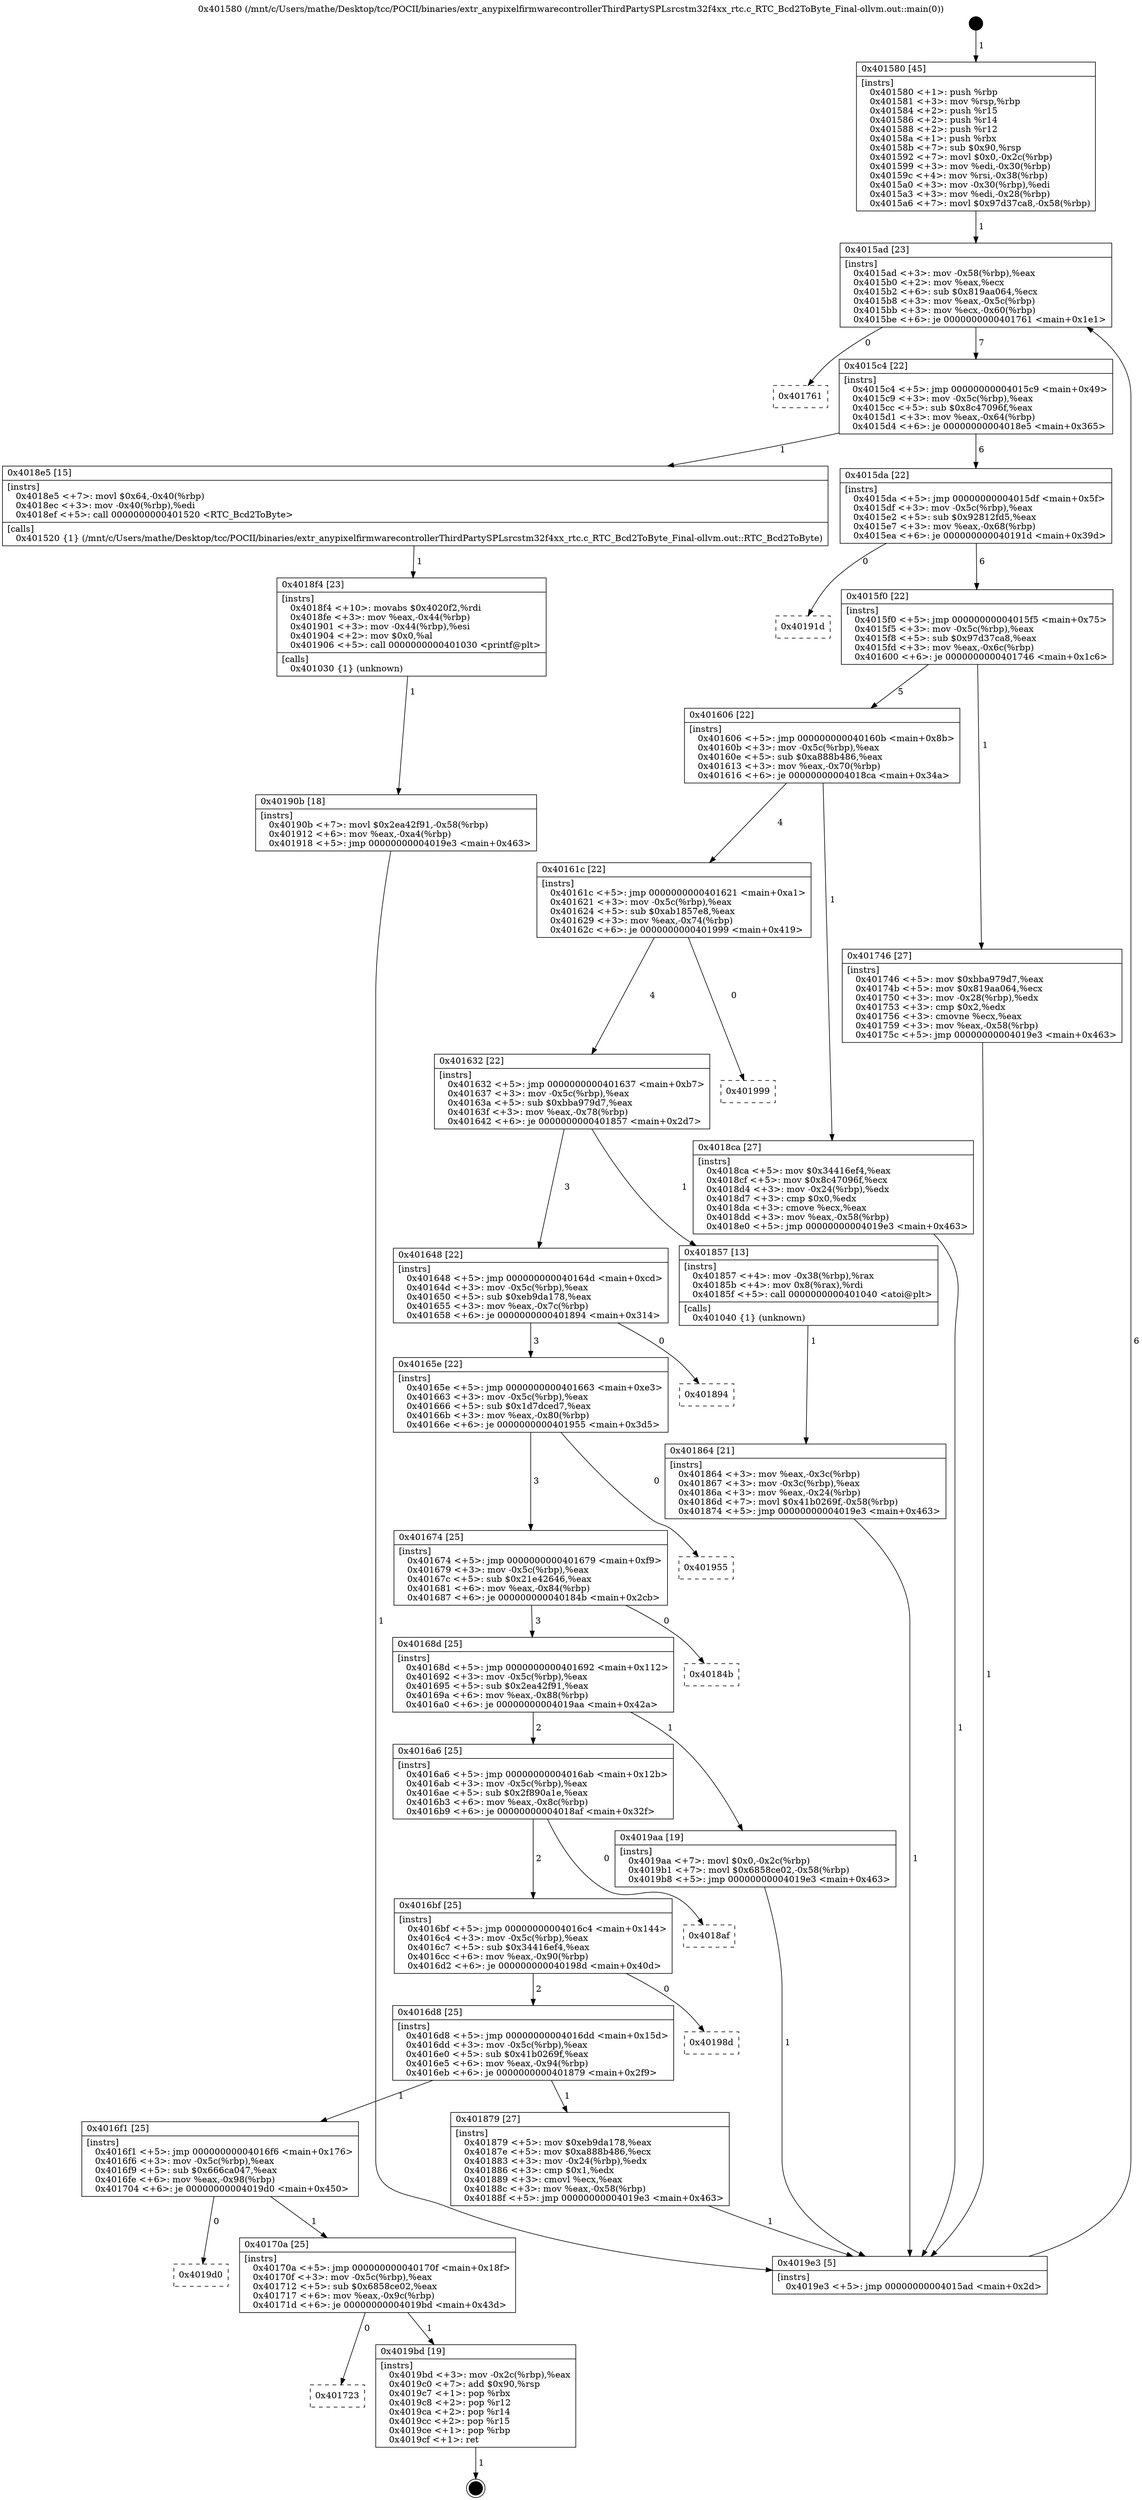 digraph "0x401580" {
  label = "0x401580 (/mnt/c/Users/mathe/Desktop/tcc/POCII/binaries/extr_anypixelfirmwarecontrollerThirdPartySPLsrcstm32f4xx_rtc.c_RTC_Bcd2ToByte_Final-ollvm.out::main(0))"
  labelloc = "t"
  node[shape=record]

  Entry [label="",width=0.3,height=0.3,shape=circle,fillcolor=black,style=filled]
  "0x4015ad" [label="{
     0x4015ad [23]\l
     | [instrs]\l
     &nbsp;&nbsp;0x4015ad \<+3\>: mov -0x58(%rbp),%eax\l
     &nbsp;&nbsp;0x4015b0 \<+2\>: mov %eax,%ecx\l
     &nbsp;&nbsp;0x4015b2 \<+6\>: sub $0x819aa064,%ecx\l
     &nbsp;&nbsp;0x4015b8 \<+3\>: mov %eax,-0x5c(%rbp)\l
     &nbsp;&nbsp;0x4015bb \<+3\>: mov %ecx,-0x60(%rbp)\l
     &nbsp;&nbsp;0x4015be \<+6\>: je 0000000000401761 \<main+0x1e1\>\l
  }"]
  "0x401761" [label="{
     0x401761\l
  }", style=dashed]
  "0x4015c4" [label="{
     0x4015c4 [22]\l
     | [instrs]\l
     &nbsp;&nbsp;0x4015c4 \<+5\>: jmp 00000000004015c9 \<main+0x49\>\l
     &nbsp;&nbsp;0x4015c9 \<+3\>: mov -0x5c(%rbp),%eax\l
     &nbsp;&nbsp;0x4015cc \<+5\>: sub $0x8c47096f,%eax\l
     &nbsp;&nbsp;0x4015d1 \<+3\>: mov %eax,-0x64(%rbp)\l
     &nbsp;&nbsp;0x4015d4 \<+6\>: je 00000000004018e5 \<main+0x365\>\l
  }"]
  Exit [label="",width=0.3,height=0.3,shape=circle,fillcolor=black,style=filled,peripheries=2]
  "0x4018e5" [label="{
     0x4018e5 [15]\l
     | [instrs]\l
     &nbsp;&nbsp;0x4018e5 \<+7\>: movl $0x64,-0x40(%rbp)\l
     &nbsp;&nbsp;0x4018ec \<+3\>: mov -0x40(%rbp),%edi\l
     &nbsp;&nbsp;0x4018ef \<+5\>: call 0000000000401520 \<RTC_Bcd2ToByte\>\l
     | [calls]\l
     &nbsp;&nbsp;0x401520 \{1\} (/mnt/c/Users/mathe/Desktop/tcc/POCII/binaries/extr_anypixelfirmwarecontrollerThirdPartySPLsrcstm32f4xx_rtc.c_RTC_Bcd2ToByte_Final-ollvm.out::RTC_Bcd2ToByte)\l
  }"]
  "0x4015da" [label="{
     0x4015da [22]\l
     | [instrs]\l
     &nbsp;&nbsp;0x4015da \<+5\>: jmp 00000000004015df \<main+0x5f\>\l
     &nbsp;&nbsp;0x4015df \<+3\>: mov -0x5c(%rbp),%eax\l
     &nbsp;&nbsp;0x4015e2 \<+5\>: sub $0x92812fd5,%eax\l
     &nbsp;&nbsp;0x4015e7 \<+3\>: mov %eax,-0x68(%rbp)\l
     &nbsp;&nbsp;0x4015ea \<+6\>: je 000000000040191d \<main+0x39d\>\l
  }"]
  "0x401723" [label="{
     0x401723\l
  }", style=dashed]
  "0x40191d" [label="{
     0x40191d\l
  }", style=dashed]
  "0x4015f0" [label="{
     0x4015f0 [22]\l
     | [instrs]\l
     &nbsp;&nbsp;0x4015f0 \<+5\>: jmp 00000000004015f5 \<main+0x75\>\l
     &nbsp;&nbsp;0x4015f5 \<+3\>: mov -0x5c(%rbp),%eax\l
     &nbsp;&nbsp;0x4015f8 \<+5\>: sub $0x97d37ca8,%eax\l
     &nbsp;&nbsp;0x4015fd \<+3\>: mov %eax,-0x6c(%rbp)\l
     &nbsp;&nbsp;0x401600 \<+6\>: je 0000000000401746 \<main+0x1c6\>\l
  }"]
  "0x4019bd" [label="{
     0x4019bd [19]\l
     | [instrs]\l
     &nbsp;&nbsp;0x4019bd \<+3\>: mov -0x2c(%rbp),%eax\l
     &nbsp;&nbsp;0x4019c0 \<+7\>: add $0x90,%rsp\l
     &nbsp;&nbsp;0x4019c7 \<+1\>: pop %rbx\l
     &nbsp;&nbsp;0x4019c8 \<+2\>: pop %r12\l
     &nbsp;&nbsp;0x4019ca \<+2\>: pop %r14\l
     &nbsp;&nbsp;0x4019cc \<+2\>: pop %r15\l
     &nbsp;&nbsp;0x4019ce \<+1\>: pop %rbp\l
     &nbsp;&nbsp;0x4019cf \<+1\>: ret\l
  }"]
  "0x401746" [label="{
     0x401746 [27]\l
     | [instrs]\l
     &nbsp;&nbsp;0x401746 \<+5\>: mov $0xbba979d7,%eax\l
     &nbsp;&nbsp;0x40174b \<+5\>: mov $0x819aa064,%ecx\l
     &nbsp;&nbsp;0x401750 \<+3\>: mov -0x28(%rbp),%edx\l
     &nbsp;&nbsp;0x401753 \<+3\>: cmp $0x2,%edx\l
     &nbsp;&nbsp;0x401756 \<+3\>: cmovne %ecx,%eax\l
     &nbsp;&nbsp;0x401759 \<+3\>: mov %eax,-0x58(%rbp)\l
     &nbsp;&nbsp;0x40175c \<+5\>: jmp 00000000004019e3 \<main+0x463\>\l
  }"]
  "0x401606" [label="{
     0x401606 [22]\l
     | [instrs]\l
     &nbsp;&nbsp;0x401606 \<+5\>: jmp 000000000040160b \<main+0x8b\>\l
     &nbsp;&nbsp;0x40160b \<+3\>: mov -0x5c(%rbp),%eax\l
     &nbsp;&nbsp;0x40160e \<+5\>: sub $0xa888b486,%eax\l
     &nbsp;&nbsp;0x401613 \<+3\>: mov %eax,-0x70(%rbp)\l
     &nbsp;&nbsp;0x401616 \<+6\>: je 00000000004018ca \<main+0x34a\>\l
  }"]
  "0x4019e3" [label="{
     0x4019e3 [5]\l
     | [instrs]\l
     &nbsp;&nbsp;0x4019e3 \<+5\>: jmp 00000000004015ad \<main+0x2d\>\l
  }"]
  "0x401580" [label="{
     0x401580 [45]\l
     | [instrs]\l
     &nbsp;&nbsp;0x401580 \<+1\>: push %rbp\l
     &nbsp;&nbsp;0x401581 \<+3\>: mov %rsp,%rbp\l
     &nbsp;&nbsp;0x401584 \<+2\>: push %r15\l
     &nbsp;&nbsp;0x401586 \<+2\>: push %r14\l
     &nbsp;&nbsp;0x401588 \<+2\>: push %r12\l
     &nbsp;&nbsp;0x40158a \<+1\>: push %rbx\l
     &nbsp;&nbsp;0x40158b \<+7\>: sub $0x90,%rsp\l
     &nbsp;&nbsp;0x401592 \<+7\>: movl $0x0,-0x2c(%rbp)\l
     &nbsp;&nbsp;0x401599 \<+3\>: mov %edi,-0x30(%rbp)\l
     &nbsp;&nbsp;0x40159c \<+4\>: mov %rsi,-0x38(%rbp)\l
     &nbsp;&nbsp;0x4015a0 \<+3\>: mov -0x30(%rbp),%edi\l
     &nbsp;&nbsp;0x4015a3 \<+3\>: mov %edi,-0x28(%rbp)\l
     &nbsp;&nbsp;0x4015a6 \<+7\>: movl $0x97d37ca8,-0x58(%rbp)\l
  }"]
  "0x40170a" [label="{
     0x40170a [25]\l
     | [instrs]\l
     &nbsp;&nbsp;0x40170a \<+5\>: jmp 000000000040170f \<main+0x18f\>\l
     &nbsp;&nbsp;0x40170f \<+3\>: mov -0x5c(%rbp),%eax\l
     &nbsp;&nbsp;0x401712 \<+5\>: sub $0x6858ce02,%eax\l
     &nbsp;&nbsp;0x401717 \<+6\>: mov %eax,-0x9c(%rbp)\l
     &nbsp;&nbsp;0x40171d \<+6\>: je 00000000004019bd \<main+0x43d\>\l
  }"]
  "0x4018ca" [label="{
     0x4018ca [27]\l
     | [instrs]\l
     &nbsp;&nbsp;0x4018ca \<+5\>: mov $0x34416ef4,%eax\l
     &nbsp;&nbsp;0x4018cf \<+5\>: mov $0x8c47096f,%ecx\l
     &nbsp;&nbsp;0x4018d4 \<+3\>: mov -0x24(%rbp),%edx\l
     &nbsp;&nbsp;0x4018d7 \<+3\>: cmp $0x0,%edx\l
     &nbsp;&nbsp;0x4018da \<+3\>: cmove %ecx,%eax\l
     &nbsp;&nbsp;0x4018dd \<+3\>: mov %eax,-0x58(%rbp)\l
     &nbsp;&nbsp;0x4018e0 \<+5\>: jmp 00000000004019e3 \<main+0x463\>\l
  }"]
  "0x40161c" [label="{
     0x40161c [22]\l
     | [instrs]\l
     &nbsp;&nbsp;0x40161c \<+5\>: jmp 0000000000401621 \<main+0xa1\>\l
     &nbsp;&nbsp;0x401621 \<+3\>: mov -0x5c(%rbp),%eax\l
     &nbsp;&nbsp;0x401624 \<+5\>: sub $0xab1857e8,%eax\l
     &nbsp;&nbsp;0x401629 \<+3\>: mov %eax,-0x74(%rbp)\l
     &nbsp;&nbsp;0x40162c \<+6\>: je 0000000000401999 \<main+0x419\>\l
  }"]
  "0x4019d0" [label="{
     0x4019d0\l
  }", style=dashed]
  "0x401999" [label="{
     0x401999\l
  }", style=dashed]
  "0x401632" [label="{
     0x401632 [22]\l
     | [instrs]\l
     &nbsp;&nbsp;0x401632 \<+5\>: jmp 0000000000401637 \<main+0xb7\>\l
     &nbsp;&nbsp;0x401637 \<+3\>: mov -0x5c(%rbp),%eax\l
     &nbsp;&nbsp;0x40163a \<+5\>: sub $0xbba979d7,%eax\l
     &nbsp;&nbsp;0x40163f \<+3\>: mov %eax,-0x78(%rbp)\l
     &nbsp;&nbsp;0x401642 \<+6\>: je 0000000000401857 \<main+0x2d7\>\l
  }"]
  "0x40190b" [label="{
     0x40190b [18]\l
     | [instrs]\l
     &nbsp;&nbsp;0x40190b \<+7\>: movl $0x2ea42f91,-0x58(%rbp)\l
     &nbsp;&nbsp;0x401912 \<+6\>: mov %eax,-0xa4(%rbp)\l
     &nbsp;&nbsp;0x401918 \<+5\>: jmp 00000000004019e3 \<main+0x463\>\l
  }"]
  "0x401857" [label="{
     0x401857 [13]\l
     | [instrs]\l
     &nbsp;&nbsp;0x401857 \<+4\>: mov -0x38(%rbp),%rax\l
     &nbsp;&nbsp;0x40185b \<+4\>: mov 0x8(%rax),%rdi\l
     &nbsp;&nbsp;0x40185f \<+5\>: call 0000000000401040 \<atoi@plt\>\l
     | [calls]\l
     &nbsp;&nbsp;0x401040 \{1\} (unknown)\l
  }"]
  "0x401648" [label="{
     0x401648 [22]\l
     | [instrs]\l
     &nbsp;&nbsp;0x401648 \<+5\>: jmp 000000000040164d \<main+0xcd\>\l
     &nbsp;&nbsp;0x40164d \<+3\>: mov -0x5c(%rbp),%eax\l
     &nbsp;&nbsp;0x401650 \<+5\>: sub $0xeb9da178,%eax\l
     &nbsp;&nbsp;0x401655 \<+3\>: mov %eax,-0x7c(%rbp)\l
     &nbsp;&nbsp;0x401658 \<+6\>: je 0000000000401894 \<main+0x314\>\l
  }"]
  "0x401864" [label="{
     0x401864 [21]\l
     | [instrs]\l
     &nbsp;&nbsp;0x401864 \<+3\>: mov %eax,-0x3c(%rbp)\l
     &nbsp;&nbsp;0x401867 \<+3\>: mov -0x3c(%rbp),%eax\l
     &nbsp;&nbsp;0x40186a \<+3\>: mov %eax,-0x24(%rbp)\l
     &nbsp;&nbsp;0x40186d \<+7\>: movl $0x41b0269f,-0x58(%rbp)\l
     &nbsp;&nbsp;0x401874 \<+5\>: jmp 00000000004019e3 \<main+0x463\>\l
  }"]
  "0x4018f4" [label="{
     0x4018f4 [23]\l
     | [instrs]\l
     &nbsp;&nbsp;0x4018f4 \<+10\>: movabs $0x4020f2,%rdi\l
     &nbsp;&nbsp;0x4018fe \<+3\>: mov %eax,-0x44(%rbp)\l
     &nbsp;&nbsp;0x401901 \<+3\>: mov -0x44(%rbp),%esi\l
     &nbsp;&nbsp;0x401904 \<+2\>: mov $0x0,%al\l
     &nbsp;&nbsp;0x401906 \<+5\>: call 0000000000401030 \<printf@plt\>\l
     | [calls]\l
     &nbsp;&nbsp;0x401030 \{1\} (unknown)\l
  }"]
  "0x401894" [label="{
     0x401894\l
  }", style=dashed]
  "0x40165e" [label="{
     0x40165e [22]\l
     | [instrs]\l
     &nbsp;&nbsp;0x40165e \<+5\>: jmp 0000000000401663 \<main+0xe3\>\l
     &nbsp;&nbsp;0x401663 \<+3\>: mov -0x5c(%rbp),%eax\l
     &nbsp;&nbsp;0x401666 \<+5\>: sub $0x1d7dced7,%eax\l
     &nbsp;&nbsp;0x40166b \<+3\>: mov %eax,-0x80(%rbp)\l
     &nbsp;&nbsp;0x40166e \<+6\>: je 0000000000401955 \<main+0x3d5\>\l
  }"]
  "0x4016f1" [label="{
     0x4016f1 [25]\l
     | [instrs]\l
     &nbsp;&nbsp;0x4016f1 \<+5\>: jmp 00000000004016f6 \<main+0x176\>\l
     &nbsp;&nbsp;0x4016f6 \<+3\>: mov -0x5c(%rbp),%eax\l
     &nbsp;&nbsp;0x4016f9 \<+5\>: sub $0x666ca047,%eax\l
     &nbsp;&nbsp;0x4016fe \<+6\>: mov %eax,-0x98(%rbp)\l
     &nbsp;&nbsp;0x401704 \<+6\>: je 00000000004019d0 \<main+0x450\>\l
  }"]
  "0x401955" [label="{
     0x401955\l
  }", style=dashed]
  "0x401674" [label="{
     0x401674 [25]\l
     | [instrs]\l
     &nbsp;&nbsp;0x401674 \<+5\>: jmp 0000000000401679 \<main+0xf9\>\l
     &nbsp;&nbsp;0x401679 \<+3\>: mov -0x5c(%rbp),%eax\l
     &nbsp;&nbsp;0x40167c \<+5\>: sub $0x21e42646,%eax\l
     &nbsp;&nbsp;0x401681 \<+6\>: mov %eax,-0x84(%rbp)\l
     &nbsp;&nbsp;0x401687 \<+6\>: je 000000000040184b \<main+0x2cb\>\l
  }"]
  "0x401879" [label="{
     0x401879 [27]\l
     | [instrs]\l
     &nbsp;&nbsp;0x401879 \<+5\>: mov $0xeb9da178,%eax\l
     &nbsp;&nbsp;0x40187e \<+5\>: mov $0xa888b486,%ecx\l
     &nbsp;&nbsp;0x401883 \<+3\>: mov -0x24(%rbp),%edx\l
     &nbsp;&nbsp;0x401886 \<+3\>: cmp $0x1,%edx\l
     &nbsp;&nbsp;0x401889 \<+3\>: cmovl %ecx,%eax\l
     &nbsp;&nbsp;0x40188c \<+3\>: mov %eax,-0x58(%rbp)\l
     &nbsp;&nbsp;0x40188f \<+5\>: jmp 00000000004019e3 \<main+0x463\>\l
  }"]
  "0x40184b" [label="{
     0x40184b\l
  }", style=dashed]
  "0x40168d" [label="{
     0x40168d [25]\l
     | [instrs]\l
     &nbsp;&nbsp;0x40168d \<+5\>: jmp 0000000000401692 \<main+0x112\>\l
     &nbsp;&nbsp;0x401692 \<+3\>: mov -0x5c(%rbp),%eax\l
     &nbsp;&nbsp;0x401695 \<+5\>: sub $0x2ea42f91,%eax\l
     &nbsp;&nbsp;0x40169a \<+6\>: mov %eax,-0x88(%rbp)\l
     &nbsp;&nbsp;0x4016a0 \<+6\>: je 00000000004019aa \<main+0x42a\>\l
  }"]
  "0x4016d8" [label="{
     0x4016d8 [25]\l
     | [instrs]\l
     &nbsp;&nbsp;0x4016d8 \<+5\>: jmp 00000000004016dd \<main+0x15d\>\l
     &nbsp;&nbsp;0x4016dd \<+3\>: mov -0x5c(%rbp),%eax\l
     &nbsp;&nbsp;0x4016e0 \<+5\>: sub $0x41b0269f,%eax\l
     &nbsp;&nbsp;0x4016e5 \<+6\>: mov %eax,-0x94(%rbp)\l
     &nbsp;&nbsp;0x4016eb \<+6\>: je 0000000000401879 \<main+0x2f9\>\l
  }"]
  "0x4019aa" [label="{
     0x4019aa [19]\l
     | [instrs]\l
     &nbsp;&nbsp;0x4019aa \<+7\>: movl $0x0,-0x2c(%rbp)\l
     &nbsp;&nbsp;0x4019b1 \<+7\>: movl $0x6858ce02,-0x58(%rbp)\l
     &nbsp;&nbsp;0x4019b8 \<+5\>: jmp 00000000004019e3 \<main+0x463\>\l
  }"]
  "0x4016a6" [label="{
     0x4016a6 [25]\l
     | [instrs]\l
     &nbsp;&nbsp;0x4016a6 \<+5\>: jmp 00000000004016ab \<main+0x12b\>\l
     &nbsp;&nbsp;0x4016ab \<+3\>: mov -0x5c(%rbp),%eax\l
     &nbsp;&nbsp;0x4016ae \<+5\>: sub $0x2f890a1e,%eax\l
     &nbsp;&nbsp;0x4016b3 \<+6\>: mov %eax,-0x8c(%rbp)\l
     &nbsp;&nbsp;0x4016b9 \<+6\>: je 00000000004018af \<main+0x32f\>\l
  }"]
  "0x40198d" [label="{
     0x40198d\l
  }", style=dashed]
  "0x4018af" [label="{
     0x4018af\l
  }", style=dashed]
  "0x4016bf" [label="{
     0x4016bf [25]\l
     | [instrs]\l
     &nbsp;&nbsp;0x4016bf \<+5\>: jmp 00000000004016c4 \<main+0x144\>\l
     &nbsp;&nbsp;0x4016c4 \<+3\>: mov -0x5c(%rbp),%eax\l
     &nbsp;&nbsp;0x4016c7 \<+5\>: sub $0x34416ef4,%eax\l
     &nbsp;&nbsp;0x4016cc \<+6\>: mov %eax,-0x90(%rbp)\l
     &nbsp;&nbsp;0x4016d2 \<+6\>: je 000000000040198d \<main+0x40d\>\l
  }"]
  Entry -> "0x401580" [label=" 1"]
  "0x4015ad" -> "0x401761" [label=" 0"]
  "0x4015ad" -> "0x4015c4" [label=" 7"]
  "0x4019bd" -> Exit [label=" 1"]
  "0x4015c4" -> "0x4018e5" [label=" 1"]
  "0x4015c4" -> "0x4015da" [label=" 6"]
  "0x40170a" -> "0x401723" [label=" 0"]
  "0x4015da" -> "0x40191d" [label=" 0"]
  "0x4015da" -> "0x4015f0" [label=" 6"]
  "0x40170a" -> "0x4019bd" [label=" 1"]
  "0x4015f0" -> "0x401746" [label=" 1"]
  "0x4015f0" -> "0x401606" [label=" 5"]
  "0x401746" -> "0x4019e3" [label=" 1"]
  "0x401580" -> "0x4015ad" [label=" 1"]
  "0x4019e3" -> "0x4015ad" [label=" 6"]
  "0x4016f1" -> "0x40170a" [label=" 1"]
  "0x401606" -> "0x4018ca" [label=" 1"]
  "0x401606" -> "0x40161c" [label=" 4"]
  "0x4016f1" -> "0x4019d0" [label=" 0"]
  "0x40161c" -> "0x401999" [label=" 0"]
  "0x40161c" -> "0x401632" [label=" 4"]
  "0x4019aa" -> "0x4019e3" [label=" 1"]
  "0x401632" -> "0x401857" [label=" 1"]
  "0x401632" -> "0x401648" [label=" 3"]
  "0x401857" -> "0x401864" [label=" 1"]
  "0x401864" -> "0x4019e3" [label=" 1"]
  "0x40190b" -> "0x4019e3" [label=" 1"]
  "0x401648" -> "0x401894" [label=" 0"]
  "0x401648" -> "0x40165e" [label=" 3"]
  "0x4018f4" -> "0x40190b" [label=" 1"]
  "0x40165e" -> "0x401955" [label=" 0"]
  "0x40165e" -> "0x401674" [label=" 3"]
  "0x4018e5" -> "0x4018f4" [label=" 1"]
  "0x401674" -> "0x40184b" [label=" 0"]
  "0x401674" -> "0x40168d" [label=" 3"]
  "0x4018ca" -> "0x4019e3" [label=" 1"]
  "0x40168d" -> "0x4019aa" [label=" 1"]
  "0x40168d" -> "0x4016a6" [label=" 2"]
  "0x4016d8" -> "0x4016f1" [label=" 1"]
  "0x4016a6" -> "0x4018af" [label=" 0"]
  "0x4016a6" -> "0x4016bf" [label=" 2"]
  "0x4016d8" -> "0x401879" [label=" 1"]
  "0x4016bf" -> "0x40198d" [label=" 0"]
  "0x4016bf" -> "0x4016d8" [label=" 2"]
  "0x401879" -> "0x4019e3" [label=" 1"]
}
